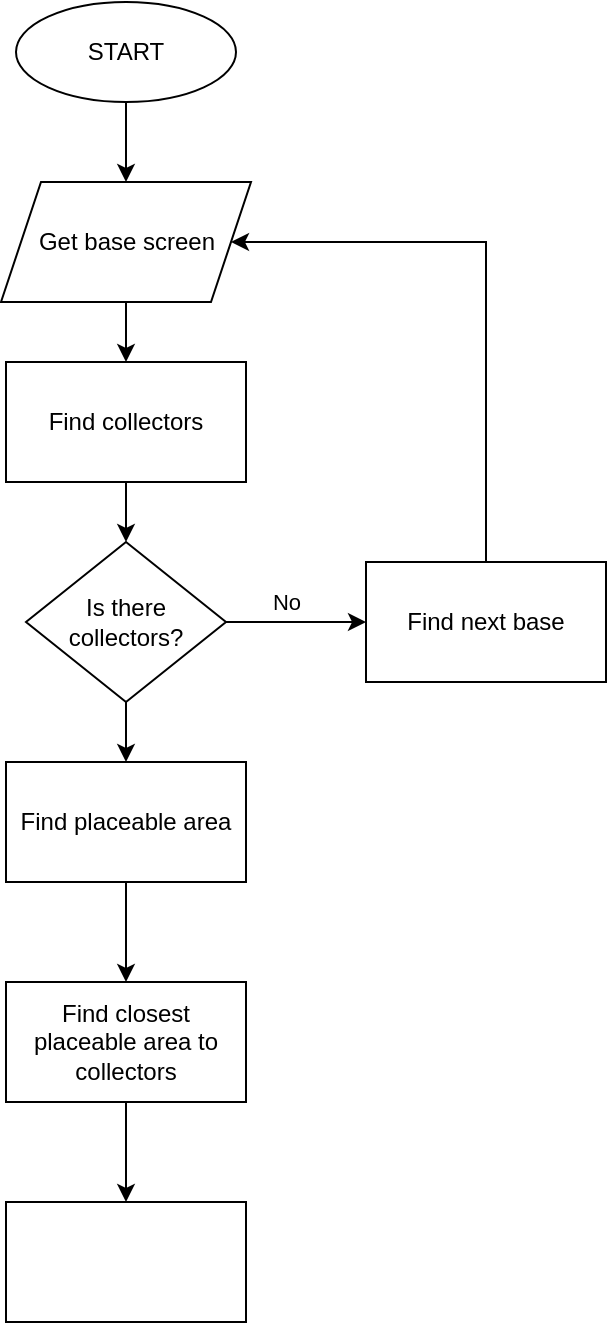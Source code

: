 <mxfile version="15.1.2" type="device"><diagram id="C5RBs43oDa-KdzZeNtuy" name="Page-1"><mxGraphModel dx="1422" dy="796" grid="1" gridSize="10" guides="1" tooltips="1" connect="1" arrows="1" fold="1" page="1" pageScale="1" pageWidth="827" pageHeight="1169" math="0" shadow="0"><root><mxCell id="WIyWlLk6GJQsqaUBKTNV-0"/><mxCell id="WIyWlLk6GJQsqaUBKTNV-1" parent="WIyWlLk6GJQsqaUBKTNV-0"/><mxCell id="9OPZHKPaLd0kouE6V2Wk-7" style="edgeStyle=orthogonalEdgeStyle;rounded=0;orthogonalLoop=1;jettySize=auto;html=1;entryX=0.5;entryY=0;entryDx=0;entryDy=0;" edge="1" parent="WIyWlLk6GJQsqaUBKTNV-1" source="9OPZHKPaLd0kouE6V2Wk-0" target="9OPZHKPaLd0kouE6V2Wk-5"><mxGeometry relative="1" as="geometry"/></mxCell><mxCell id="9OPZHKPaLd0kouE6V2Wk-0" value="START" style="ellipse;whiteSpace=wrap;html=1;" vertex="1" parent="WIyWlLk6GJQsqaUBKTNV-1"><mxGeometry x="195" y="40" width="110" height="50" as="geometry"/></mxCell><mxCell id="9OPZHKPaLd0kouE6V2Wk-9" value="" style="edgeStyle=orthogonalEdgeStyle;rounded=0;orthogonalLoop=1;jettySize=auto;html=1;" edge="1" parent="WIyWlLk6GJQsqaUBKTNV-1" source="9OPZHKPaLd0kouE6V2Wk-5" target="9OPZHKPaLd0kouE6V2Wk-8"><mxGeometry relative="1" as="geometry"/></mxCell><mxCell id="9OPZHKPaLd0kouE6V2Wk-5" value="Get base screen" style="shape=parallelogram;perimeter=parallelogramPerimeter;whiteSpace=wrap;html=1;fixedSize=1;" vertex="1" parent="WIyWlLk6GJQsqaUBKTNV-1"><mxGeometry x="187.5" y="130" width="125" height="60" as="geometry"/></mxCell><mxCell id="9OPZHKPaLd0kouE6V2Wk-11" value="" style="edgeStyle=orthogonalEdgeStyle;rounded=0;orthogonalLoop=1;jettySize=auto;html=1;" edge="1" parent="WIyWlLk6GJQsqaUBKTNV-1" source="9OPZHKPaLd0kouE6V2Wk-8" target="9OPZHKPaLd0kouE6V2Wk-10"><mxGeometry relative="1" as="geometry"/></mxCell><mxCell id="9OPZHKPaLd0kouE6V2Wk-8" value="Find collectors" style="whiteSpace=wrap;html=1;" vertex="1" parent="WIyWlLk6GJQsqaUBKTNV-1"><mxGeometry x="190" y="220" width="120" height="60" as="geometry"/></mxCell><mxCell id="9OPZHKPaLd0kouE6V2Wk-13" value="No" style="edgeStyle=orthogonalEdgeStyle;rounded=0;orthogonalLoop=1;jettySize=auto;html=1;" edge="1" parent="WIyWlLk6GJQsqaUBKTNV-1" source="9OPZHKPaLd0kouE6V2Wk-10" target="9OPZHKPaLd0kouE6V2Wk-12"><mxGeometry x="-0.143" y="10" relative="1" as="geometry"><mxPoint as="offset"/></mxGeometry></mxCell><mxCell id="9OPZHKPaLd0kouE6V2Wk-17" value="" style="edgeStyle=orthogonalEdgeStyle;rounded=0;orthogonalLoop=1;jettySize=auto;html=1;" edge="1" parent="WIyWlLk6GJQsqaUBKTNV-1" source="9OPZHKPaLd0kouE6V2Wk-10" target="9OPZHKPaLd0kouE6V2Wk-16"><mxGeometry relative="1" as="geometry"/></mxCell><mxCell id="9OPZHKPaLd0kouE6V2Wk-10" value="Is there collectors?" style="rhombus;whiteSpace=wrap;html=1;" vertex="1" parent="WIyWlLk6GJQsqaUBKTNV-1"><mxGeometry x="200" y="310" width="100" height="80" as="geometry"/></mxCell><mxCell id="9OPZHKPaLd0kouE6V2Wk-14" style="edgeStyle=orthogonalEdgeStyle;rounded=0;orthogonalLoop=1;jettySize=auto;html=1;entryX=1;entryY=0.5;entryDx=0;entryDy=0;" edge="1" parent="WIyWlLk6GJQsqaUBKTNV-1" source="9OPZHKPaLd0kouE6V2Wk-12" target="9OPZHKPaLd0kouE6V2Wk-5"><mxGeometry relative="1" as="geometry"><mxPoint x="430.0" y="160.0" as="targetPoint"/><Array as="points"><mxPoint x="430" y="160"/></Array></mxGeometry></mxCell><mxCell id="9OPZHKPaLd0kouE6V2Wk-12" value="Find next base" style="whiteSpace=wrap;html=1;" vertex="1" parent="WIyWlLk6GJQsqaUBKTNV-1"><mxGeometry x="370" y="320" width="120" height="60" as="geometry"/></mxCell><mxCell id="9OPZHKPaLd0kouE6V2Wk-19" value="" style="edgeStyle=orthogonalEdgeStyle;rounded=0;orthogonalLoop=1;jettySize=auto;html=1;" edge="1" parent="WIyWlLk6GJQsqaUBKTNV-1" source="9OPZHKPaLd0kouE6V2Wk-16" target="9OPZHKPaLd0kouE6V2Wk-18"><mxGeometry relative="1" as="geometry"/></mxCell><mxCell id="9OPZHKPaLd0kouE6V2Wk-16" value="Find placeable area" style="whiteSpace=wrap;html=1;" vertex="1" parent="WIyWlLk6GJQsqaUBKTNV-1"><mxGeometry x="190" y="420" width="120" height="60" as="geometry"/></mxCell><mxCell id="9OPZHKPaLd0kouE6V2Wk-21" value="" style="edgeStyle=orthogonalEdgeStyle;rounded=0;orthogonalLoop=1;jettySize=auto;html=1;" edge="1" parent="WIyWlLk6GJQsqaUBKTNV-1" source="9OPZHKPaLd0kouE6V2Wk-18" target="9OPZHKPaLd0kouE6V2Wk-20"><mxGeometry relative="1" as="geometry"/></mxCell><mxCell id="9OPZHKPaLd0kouE6V2Wk-18" value="Find closest placeable area to collectors" style="whiteSpace=wrap;html=1;" vertex="1" parent="WIyWlLk6GJQsqaUBKTNV-1"><mxGeometry x="190" y="530" width="120" height="60" as="geometry"/></mxCell><mxCell id="9OPZHKPaLd0kouE6V2Wk-20" value="" style="whiteSpace=wrap;html=1;" vertex="1" parent="WIyWlLk6GJQsqaUBKTNV-1"><mxGeometry x="190" y="640" width="120" height="60" as="geometry"/></mxCell></root></mxGraphModel></diagram></mxfile>